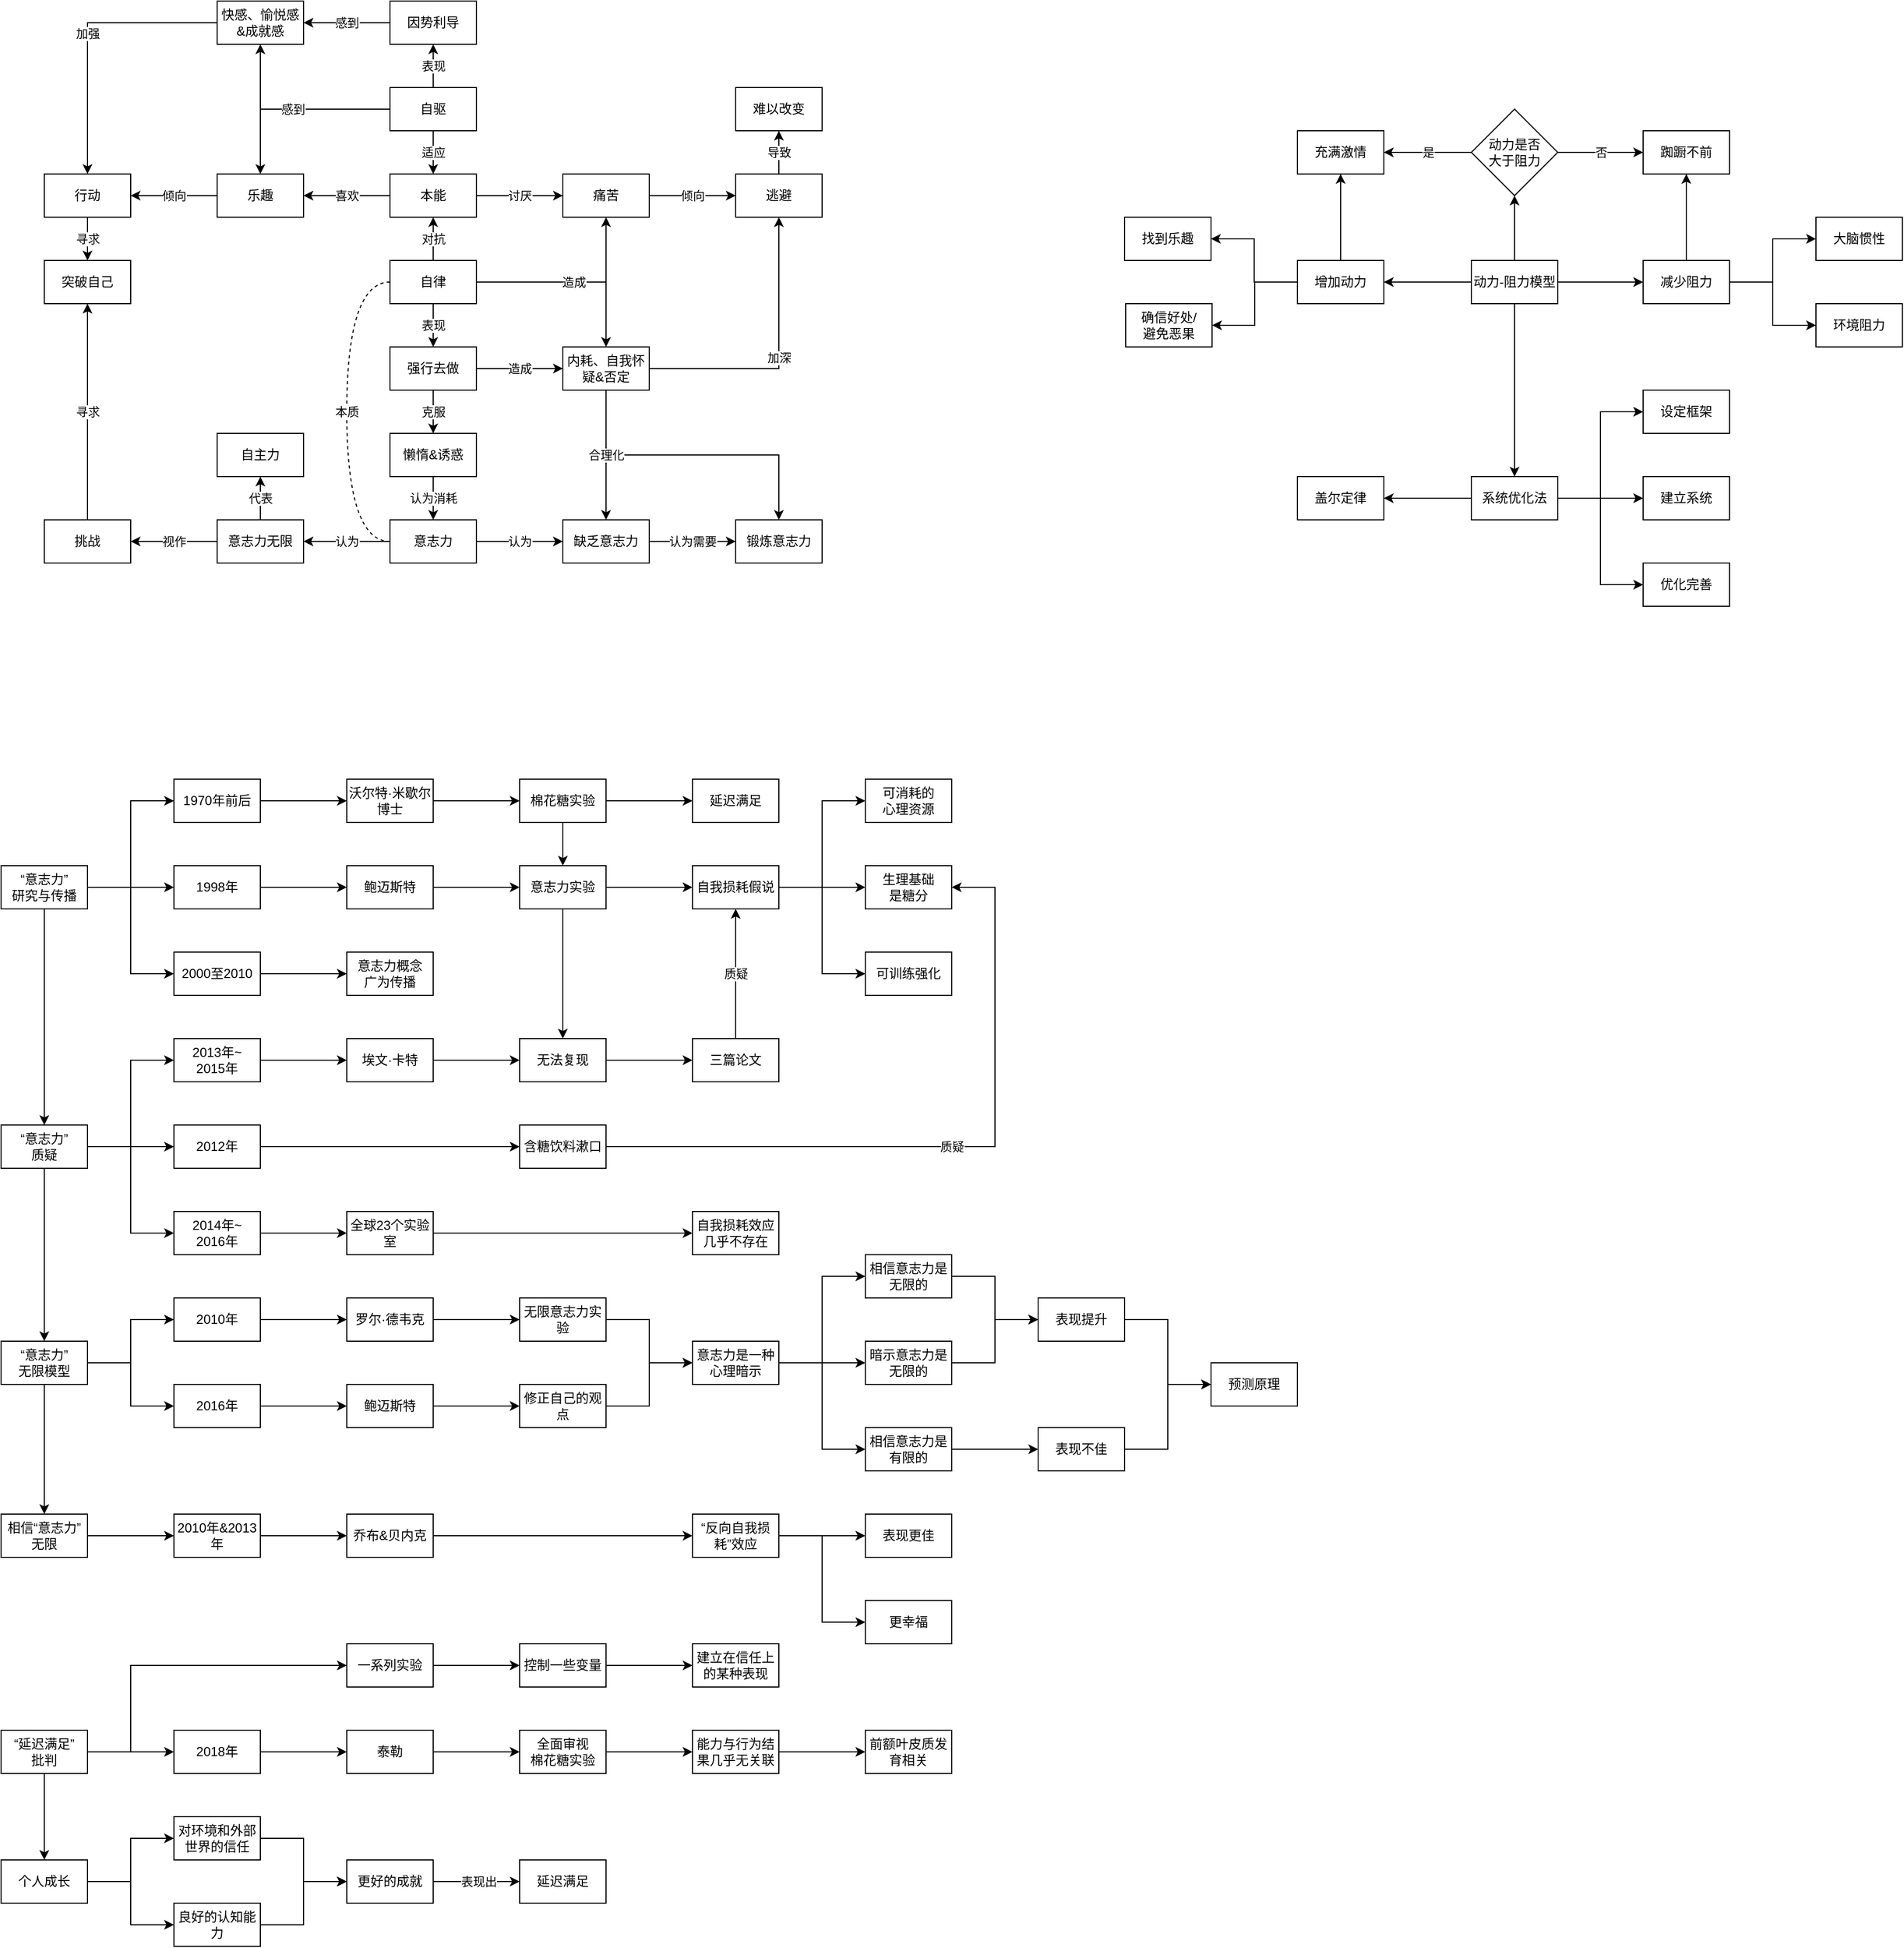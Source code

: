 <mxfile version="24.0.1" type="github">
  <diagram name="第 1 页" id="vI0Hot8flg9EuHW8-VnE">
    <mxGraphModel dx="1366" dy="710" grid="1" gridSize="10" guides="1" tooltips="1" connect="1" arrows="1" fold="1" page="1" pageScale="1" pageWidth="827" pageHeight="1169" math="0" shadow="0">
      <root>
        <mxCell id="0" />
        <mxCell id="1" parent="0" />
        <mxCell id="5wOt3SKDSh1R5U5241EJ-4" value="喜欢" style="edgeStyle=orthogonalEdgeStyle;rounded=0;orthogonalLoop=1;jettySize=auto;html=1;" parent="1" source="5wOt3SKDSh1R5U5241EJ-1" target="5wOt3SKDSh1R5U5241EJ-2" edge="1">
          <mxGeometry relative="1" as="geometry" />
        </mxCell>
        <mxCell id="5wOt3SKDSh1R5U5241EJ-7" value="讨厌" style="edgeStyle=orthogonalEdgeStyle;rounded=0;orthogonalLoop=1;jettySize=auto;html=1;" parent="1" source="5wOt3SKDSh1R5U5241EJ-1" target="5wOt3SKDSh1R5U5241EJ-3" edge="1">
          <mxGeometry relative="1" as="geometry" />
        </mxCell>
        <mxCell id="5wOt3SKDSh1R5U5241EJ-1" value="本能" style="rounded=0;whiteSpace=wrap;html=1;" parent="1" vertex="1">
          <mxGeometry x="520" y="240" width="80" height="40" as="geometry" />
        </mxCell>
        <mxCell id="5wOt3SKDSh1R5U5241EJ-31" value="倾向" style="edgeStyle=orthogonalEdgeStyle;rounded=0;orthogonalLoop=1;jettySize=auto;html=1;" parent="1" source="5wOt3SKDSh1R5U5241EJ-2" target="5wOt3SKDSh1R5U5241EJ-5" edge="1">
          <mxGeometry relative="1" as="geometry" />
        </mxCell>
        <mxCell id="5wOt3SKDSh1R5U5241EJ-2" value="乐趣" style="rounded=0;whiteSpace=wrap;html=1;" parent="1" vertex="1">
          <mxGeometry x="360" y="240" width="80" height="40" as="geometry" />
        </mxCell>
        <mxCell id="5wOt3SKDSh1R5U5241EJ-9" value="倾向" style="edgeStyle=orthogonalEdgeStyle;rounded=0;orthogonalLoop=1;jettySize=auto;html=1;" parent="1" source="5wOt3SKDSh1R5U5241EJ-3" target="5wOt3SKDSh1R5U5241EJ-8" edge="1">
          <mxGeometry relative="1" as="geometry" />
        </mxCell>
        <mxCell id="5wOt3SKDSh1R5U5241EJ-3" value="痛苦" style="rounded=0;whiteSpace=wrap;html=1;" parent="1" vertex="1">
          <mxGeometry x="680" y="240" width="80" height="40" as="geometry" />
        </mxCell>
        <mxCell id="5wOt3SKDSh1R5U5241EJ-41" value="寻求" style="edgeStyle=orthogonalEdgeStyle;rounded=0;orthogonalLoop=1;jettySize=auto;html=1;" parent="1" source="5wOt3SKDSh1R5U5241EJ-5" target="5wOt3SKDSh1R5U5241EJ-26" edge="1">
          <mxGeometry relative="1" as="geometry" />
        </mxCell>
        <mxCell id="5wOt3SKDSh1R5U5241EJ-5" value="行动" style="rounded=0;whiteSpace=wrap;html=1;" parent="1" vertex="1">
          <mxGeometry x="200" y="240" width="80" height="40" as="geometry" />
        </mxCell>
        <mxCell id="5wOt3SKDSh1R5U5241EJ-23" value="导致" style="edgeStyle=orthogonalEdgeStyle;rounded=0;orthogonalLoop=1;jettySize=auto;html=1;" parent="1" source="5wOt3SKDSh1R5U5241EJ-8" target="5wOt3SKDSh1R5U5241EJ-22" edge="1">
          <mxGeometry relative="1" as="geometry" />
        </mxCell>
        <mxCell id="5wOt3SKDSh1R5U5241EJ-8" value="逃避" style="rounded=0;whiteSpace=wrap;html=1;" parent="1" vertex="1">
          <mxGeometry x="840" y="240" width="80" height="40" as="geometry" />
        </mxCell>
        <mxCell id="5wOt3SKDSh1R5U5241EJ-11" value="对抗" style="edgeStyle=orthogonalEdgeStyle;rounded=0;orthogonalLoop=1;jettySize=auto;html=1;entryX=0.5;entryY=1;entryDx=0;entryDy=0;" parent="1" source="5wOt3SKDSh1R5U5241EJ-10" target="5wOt3SKDSh1R5U5241EJ-1" edge="1">
          <mxGeometry relative="1" as="geometry" />
        </mxCell>
        <mxCell id="5wOt3SKDSh1R5U5241EJ-16" value="表现" style="edgeStyle=orthogonalEdgeStyle;rounded=0;orthogonalLoop=1;jettySize=auto;html=1;" parent="1" source="5wOt3SKDSh1R5U5241EJ-10" target="5wOt3SKDSh1R5U5241EJ-15" edge="1">
          <mxGeometry relative="1" as="geometry" />
        </mxCell>
        <mxCell id="5wOt3SKDSh1R5U5241EJ-19" style="edgeStyle=orthogonalEdgeStyle;rounded=0;orthogonalLoop=1;jettySize=auto;html=1;" parent="1" source="5wOt3SKDSh1R5U5241EJ-10" target="5wOt3SKDSh1R5U5241EJ-3" edge="1">
          <mxGeometry relative="1" as="geometry" />
        </mxCell>
        <mxCell id="5wOt3SKDSh1R5U5241EJ-20" value="造成" style="edgeStyle=orthogonalEdgeStyle;rounded=0;orthogonalLoop=1;jettySize=auto;html=1;" parent="1" source="5wOt3SKDSh1R5U5241EJ-10" target="5wOt3SKDSh1R5U5241EJ-17" edge="1">
          <mxGeometry relative="1" as="geometry" />
        </mxCell>
        <mxCell id="5wOt3SKDSh1R5U5241EJ-56" value="本质" style="edgeStyle=orthogonalEdgeStyle;rounded=0;orthogonalLoop=1;jettySize=auto;html=1;entryX=0;entryY=0.5;entryDx=0;entryDy=0;curved=1;dashed=1;exitX=0;exitY=0.5;exitDx=0;exitDy=0;endArrow=none;endFill=0;" parent="1" source="5wOt3SKDSh1R5U5241EJ-10" target="5wOt3SKDSh1R5U5241EJ-42" edge="1">
          <mxGeometry relative="1" as="geometry">
            <Array as="points">
              <mxPoint x="480" y="340" />
              <mxPoint x="480" y="580" />
            </Array>
          </mxGeometry>
        </mxCell>
        <mxCell id="5wOt3SKDSh1R5U5241EJ-10" value="自律" style="rounded=0;whiteSpace=wrap;html=1;" parent="1" vertex="1">
          <mxGeometry x="520" y="320" width="80" height="40" as="geometry" />
        </mxCell>
        <mxCell id="5wOt3SKDSh1R5U5241EJ-40" value="造成" style="edgeStyle=orthogonalEdgeStyle;rounded=0;orthogonalLoop=1;jettySize=auto;html=1;" parent="1" source="5wOt3SKDSh1R5U5241EJ-15" target="5wOt3SKDSh1R5U5241EJ-17" edge="1">
          <mxGeometry relative="1" as="geometry" />
        </mxCell>
        <mxCell id="5wOt3SKDSh1R5U5241EJ-50" value="克服" style="edgeStyle=orthogonalEdgeStyle;rounded=0;orthogonalLoop=1;jettySize=auto;html=1;" parent="1" source="5wOt3SKDSh1R5U5241EJ-15" target="5wOt3SKDSh1R5U5241EJ-45" edge="1">
          <mxGeometry relative="1" as="geometry" />
        </mxCell>
        <mxCell id="5wOt3SKDSh1R5U5241EJ-15" value="强行去做" style="rounded=0;whiteSpace=wrap;html=1;" parent="1" vertex="1">
          <mxGeometry x="520" y="400" width="80" height="40" as="geometry" />
        </mxCell>
        <mxCell id="5wOt3SKDSh1R5U5241EJ-30" value="加深" style="edgeStyle=orthogonalEdgeStyle;rounded=0;orthogonalLoop=1;jettySize=auto;html=1;entryX=0.5;entryY=1;entryDx=0;entryDy=0;" parent="1" source="5wOt3SKDSh1R5U5241EJ-17" target="5wOt3SKDSh1R5U5241EJ-8" edge="1">
          <mxGeometry relative="1" as="geometry" />
        </mxCell>
        <mxCell id="CYXBkTmdqxuOigH0eTCY-18" style="edgeStyle=orthogonalEdgeStyle;rounded=0;orthogonalLoop=1;jettySize=auto;html=1;" parent="1" source="5wOt3SKDSh1R5U5241EJ-17" target="CYXBkTmdqxuOigH0eTCY-16" edge="1">
          <mxGeometry relative="1" as="geometry">
            <Array as="points">
              <mxPoint x="720" y="500" />
              <mxPoint x="880" y="500" />
            </Array>
          </mxGeometry>
        </mxCell>
        <mxCell id="5wOt3SKDSh1R5U5241EJ-17" value="内耗、自我怀疑&amp;amp;否定" style="rounded=0;whiteSpace=wrap;html=1;" parent="1" vertex="1">
          <mxGeometry x="680" y="400" width="80" height="40" as="geometry" />
        </mxCell>
        <mxCell id="5wOt3SKDSh1R5U5241EJ-22" value="难以改变" style="rounded=0;whiteSpace=wrap;html=1;" parent="1" vertex="1">
          <mxGeometry x="840" y="160" width="80" height="40" as="geometry" />
        </mxCell>
        <mxCell id="5wOt3SKDSh1R5U5241EJ-25" value="适应" style="edgeStyle=orthogonalEdgeStyle;rounded=0;orthogonalLoop=1;jettySize=auto;html=1;" parent="1" source="5wOt3SKDSh1R5U5241EJ-24" target="5wOt3SKDSh1R5U5241EJ-1" edge="1">
          <mxGeometry relative="1" as="geometry" />
        </mxCell>
        <mxCell id="5wOt3SKDSh1R5U5241EJ-29" value="表现" style="edgeStyle=orthogonalEdgeStyle;rounded=0;orthogonalLoop=1;jettySize=auto;html=1;" parent="1" source="5wOt3SKDSh1R5U5241EJ-24" target="5wOt3SKDSh1R5U5241EJ-28" edge="1">
          <mxGeometry relative="1" as="geometry" />
        </mxCell>
        <mxCell id="5wOt3SKDSh1R5U5241EJ-34" style="edgeStyle=orthogonalEdgeStyle;rounded=0;orthogonalLoop=1;jettySize=auto;html=1;" parent="1" source="5wOt3SKDSh1R5U5241EJ-24" target="5wOt3SKDSh1R5U5241EJ-33" edge="1">
          <mxGeometry relative="1" as="geometry" />
        </mxCell>
        <mxCell id="5wOt3SKDSh1R5U5241EJ-35" value="感到" style="edgeStyle=orthogonalEdgeStyle;rounded=0;orthogonalLoop=1;jettySize=auto;html=1;" parent="1" source="5wOt3SKDSh1R5U5241EJ-24" target="5wOt3SKDSh1R5U5241EJ-2" edge="1">
          <mxGeometry relative="1" as="geometry" />
        </mxCell>
        <mxCell id="5wOt3SKDSh1R5U5241EJ-24" value="自驱" style="rounded=0;whiteSpace=wrap;html=1;" parent="1" vertex="1">
          <mxGeometry x="520" y="160" width="80" height="40" as="geometry" />
        </mxCell>
        <mxCell id="5wOt3SKDSh1R5U5241EJ-26" value="突破自己" style="rounded=0;whiteSpace=wrap;html=1;" parent="1" vertex="1">
          <mxGeometry x="200" y="320" width="80" height="40" as="geometry" />
        </mxCell>
        <mxCell id="5wOt3SKDSh1R5U5241EJ-39" value="感到" style="edgeStyle=orthogonalEdgeStyle;rounded=0;orthogonalLoop=1;jettySize=auto;html=1;" parent="1" source="5wOt3SKDSh1R5U5241EJ-28" target="5wOt3SKDSh1R5U5241EJ-33" edge="1">
          <mxGeometry relative="1" as="geometry">
            <mxPoint as="offset" />
          </mxGeometry>
        </mxCell>
        <mxCell id="5wOt3SKDSh1R5U5241EJ-28" value="因势利导" style="rounded=0;whiteSpace=wrap;html=1;" parent="1" vertex="1">
          <mxGeometry x="520" y="80" width="80" height="40" as="geometry" />
        </mxCell>
        <mxCell id="5wOt3SKDSh1R5U5241EJ-37" value="加强" style="edgeStyle=orthogonalEdgeStyle;rounded=0;orthogonalLoop=1;jettySize=auto;html=1;entryX=0.5;entryY=0;entryDx=0;entryDy=0;" parent="1" source="5wOt3SKDSh1R5U5241EJ-33" target="5wOt3SKDSh1R5U5241EJ-5" edge="1">
          <mxGeometry relative="1" as="geometry" />
        </mxCell>
        <mxCell id="5wOt3SKDSh1R5U5241EJ-33" value="快感、愉悦感&amp;amp;成就感" style="rounded=0;whiteSpace=wrap;html=1;" parent="1" vertex="1">
          <mxGeometry x="360" y="80" width="80" height="40" as="geometry" />
        </mxCell>
        <mxCell id="5wOt3SKDSh1R5U5241EJ-54" value="认为" style="edgeStyle=orthogonalEdgeStyle;rounded=0;orthogonalLoop=1;jettySize=auto;html=1;" parent="1" source="5wOt3SKDSh1R5U5241EJ-42" target="5wOt3SKDSh1R5U5241EJ-52" edge="1">
          <mxGeometry relative="1" as="geometry" />
        </mxCell>
        <mxCell id="CYXBkTmdqxuOigH0eTCY-25" value="认为" style="edgeStyle=orthogonalEdgeStyle;rounded=0;orthogonalLoop=1;jettySize=auto;html=1;" parent="1" source="5wOt3SKDSh1R5U5241EJ-42" target="CYXBkTmdqxuOigH0eTCY-19" edge="1">
          <mxGeometry relative="1" as="geometry" />
        </mxCell>
        <mxCell id="5wOt3SKDSh1R5U5241EJ-42" value="意志力" style="rounded=0;whiteSpace=wrap;html=1;" parent="1" vertex="1">
          <mxGeometry x="520" y="560" width="80" height="40" as="geometry" />
        </mxCell>
        <mxCell id="5wOt3SKDSh1R5U5241EJ-51" value="认为消耗" style="edgeStyle=orthogonalEdgeStyle;rounded=0;orthogonalLoop=1;jettySize=auto;html=1;entryX=0.5;entryY=0;entryDx=0;entryDy=0;" parent="1" source="5wOt3SKDSh1R5U5241EJ-45" target="5wOt3SKDSh1R5U5241EJ-42" edge="1">
          <mxGeometry relative="1" as="geometry" />
        </mxCell>
        <mxCell id="5wOt3SKDSh1R5U5241EJ-45" value="懒惰&amp;amp;诱惑" style="rounded=0;whiteSpace=wrap;html=1;" parent="1" vertex="1">
          <mxGeometry x="520" y="480" width="80" height="40" as="geometry" />
        </mxCell>
        <mxCell id="iqPyQYdThvnjUmFii1H7-35" value="认为需要" style="edgeStyle=orthogonalEdgeStyle;rounded=0;orthogonalLoop=1;jettySize=auto;html=1;" edge="1" parent="1" source="5wOt3SKDSh1R5U5241EJ-52" target="CYXBkTmdqxuOigH0eTCY-16">
          <mxGeometry relative="1" as="geometry" />
        </mxCell>
        <mxCell id="5wOt3SKDSh1R5U5241EJ-52" value="缺乏意志力" style="rounded=0;whiteSpace=wrap;html=1;" parent="1" vertex="1">
          <mxGeometry x="680" y="560" width="80" height="40" as="geometry" />
        </mxCell>
        <mxCell id="r_JY-nAluyDko84ScY_F-2" style="edgeStyle=orthogonalEdgeStyle;rounded=0;orthogonalLoop=1;jettySize=auto;html=1;entryX=0;entryY=0.5;entryDx=0;entryDy=0;" parent="1" source="5wOt3SKDSh1R5U5241EJ-58" target="5wOt3SKDSh1R5U5241EJ-59" edge="1">
          <mxGeometry relative="1" as="geometry" />
        </mxCell>
        <mxCell id="r_JY-nAluyDko84ScY_F-3" style="edgeStyle=orthogonalEdgeStyle;rounded=0;orthogonalLoop=1;jettySize=auto;html=1;" parent="1" source="5wOt3SKDSh1R5U5241EJ-58" target="5wOt3SKDSh1R5U5241EJ-60" edge="1">
          <mxGeometry relative="1" as="geometry" />
        </mxCell>
        <mxCell id="r_JY-nAluyDko84ScY_F-4" style="edgeStyle=orthogonalEdgeStyle;rounded=0;orthogonalLoop=1;jettySize=auto;html=1;entryX=0;entryY=0.5;entryDx=0;entryDy=0;" parent="1" source="5wOt3SKDSh1R5U5241EJ-58" target="5wOt3SKDSh1R5U5241EJ-61" edge="1">
          <mxGeometry relative="1" as="geometry" />
        </mxCell>
        <mxCell id="CYXBkTmdqxuOigH0eTCY-27" style="edgeStyle=orthogonalEdgeStyle;rounded=0;orthogonalLoop=1;jettySize=auto;html=1;" parent="1" source="5wOt3SKDSh1R5U5241EJ-58" target="r_JY-nAluyDko84ScY_F-55" edge="1">
          <mxGeometry relative="1" as="geometry" />
        </mxCell>
        <mxCell id="5wOt3SKDSh1R5U5241EJ-58" value="“意志力”&lt;br&gt;研究与传播" style="rounded=0;whiteSpace=wrap;html=1;" parent="1" vertex="1">
          <mxGeometry x="160" y="880" width="80" height="40" as="geometry" />
        </mxCell>
        <mxCell id="5wOt3SKDSh1R5U5241EJ-73" style="edgeStyle=orthogonalEdgeStyle;rounded=0;orthogonalLoop=1;jettySize=auto;html=1;" parent="1" source="5wOt3SKDSh1R5U5241EJ-59" target="5wOt3SKDSh1R5U5241EJ-62" edge="1">
          <mxGeometry relative="1" as="geometry" />
        </mxCell>
        <mxCell id="5wOt3SKDSh1R5U5241EJ-59" value="1970年前后" style="rounded=0;whiteSpace=wrap;html=1;" parent="1" vertex="1">
          <mxGeometry x="320" y="800" width="80" height="40" as="geometry" />
        </mxCell>
        <mxCell id="5wOt3SKDSh1R5U5241EJ-70" style="edgeStyle=orthogonalEdgeStyle;rounded=0;orthogonalLoop=1;jettySize=auto;html=1;" parent="1" source="5wOt3SKDSh1R5U5241EJ-60" target="5wOt3SKDSh1R5U5241EJ-65" edge="1">
          <mxGeometry relative="1" as="geometry" />
        </mxCell>
        <mxCell id="5wOt3SKDSh1R5U5241EJ-60" value="1998年" style="rounded=0;whiteSpace=wrap;html=1;" parent="1" vertex="1">
          <mxGeometry x="320" y="880" width="80" height="40" as="geometry" />
        </mxCell>
        <mxCell id="5wOt3SKDSh1R5U5241EJ-69" style="edgeStyle=orthogonalEdgeStyle;rounded=0;orthogonalLoop=1;jettySize=auto;html=1;entryX=0;entryY=0.5;entryDx=0;entryDy=0;" parent="1" source="5wOt3SKDSh1R5U5241EJ-61" target="5wOt3SKDSh1R5U5241EJ-68" edge="1">
          <mxGeometry relative="1" as="geometry" />
        </mxCell>
        <mxCell id="5wOt3SKDSh1R5U5241EJ-61" value="2000至2010" style="rounded=0;whiteSpace=wrap;html=1;" parent="1" vertex="1">
          <mxGeometry x="320" y="960" width="80" height="40" as="geometry" />
        </mxCell>
        <mxCell id="5wOt3SKDSh1R5U5241EJ-74" style="edgeStyle=orthogonalEdgeStyle;rounded=0;orthogonalLoop=1;jettySize=auto;html=1;" parent="1" source="5wOt3SKDSh1R5U5241EJ-62" target="5wOt3SKDSh1R5U5241EJ-63" edge="1">
          <mxGeometry relative="1" as="geometry" />
        </mxCell>
        <mxCell id="5wOt3SKDSh1R5U5241EJ-62" value="沃尔特·米歇尔博士" style="rounded=0;whiteSpace=wrap;html=1;" parent="1" vertex="1">
          <mxGeometry x="480" y="800" width="80" height="40" as="geometry" />
        </mxCell>
        <mxCell id="5wOt3SKDSh1R5U5241EJ-75" style="edgeStyle=orthogonalEdgeStyle;rounded=0;orthogonalLoop=1;jettySize=auto;html=1;" parent="1" source="5wOt3SKDSh1R5U5241EJ-63" target="5wOt3SKDSh1R5U5241EJ-64" edge="1">
          <mxGeometry relative="1" as="geometry" />
        </mxCell>
        <mxCell id="5wOt3SKDSh1R5U5241EJ-76" style="edgeStyle=orthogonalEdgeStyle;rounded=0;orthogonalLoop=1;jettySize=auto;html=1;" parent="1" source="5wOt3SKDSh1R5U5241EJ-63" target="5wOt3SKDSh1R5U5241EJ-67" edge="1">
          <mxGeometry relative="1" as="geometry" />
        </mxCell>
        <mxCell id="5wOt3SKDSh1R5U5241EJ-63" value="棉花糖实验" style="rounded=0;whiteSpace=wrap;html=1;" parent="1" vertex="1">
          <mxGeometry x="640" y="800" width="80" height="40" as="geometry" />
        </mxCell>
        <mxCell id="5wOt3SKDSh1R5U5241EJ-64" value="延迟满足" style="rounded=0;whiteSpace=wrap;html=1;" parent="1" vertex="1">
          <mxGeometry x="800" y="800" width="80" height="40" as="geometry" />
        </mxCell>
        <mxCell id="5wOt3SKDSh1R5U5241EJ-71" style="edgeStyle=orthogonalEdgeStyle;rounded=0;orthogonalLoop=1;jettySize=auto;html=1;entryX=0;entryY=0.5;entryDx=0;entryDy=0;" parent="1" source="5wOt3SKDSh1R5U5241EJ-65" target="5wOt3SKDSh1R5U5241EJ-67" edge="1">
          <mxGeometry relative="1" as="geometry" />
        </mxCell>
        <mxCell id="5wOt3SKDSh1R5U5241EJ-65" value="鲍迈斯特" style="rounded=0;whiteSpace=wrap;html=1;" parent="1" vertex="1">
          <mxGeometry x="480" y="880" width="80" height="40" as="geometry" />
        </mxCell>
        <mxCell id="5wOt3SKDSh1R5U5241EJ-81" style="edgeStyle=orthogonalEdgeStyle;rounded=0;orthogonalLoop=1;jettySize=auto;html=1;entryX=0;entryY=0.5;entryDx=0;entryDy=0;" parent="1" source="5wOt3SKDSh1R5U5241EJ-66" target="5wOt3SKDSh1R5U5241EJ-78" edge="1">
          <mxGeometry relative="1" as="geometry" />
        </mxCell>
        <mxCell id="5wOt3SKDSh1R5U5241EJ-82" style="edgeStyle=orthogonalEdgeStyle;rounded=0;orthogonalLoop=1;jettySize=auto;html=1;" parent="1" source="5wOt3SKDSh1R5U5241EJ-66" target="5wOt3SKDSh1R5U5241EJ-79" edge="1">
          <mxGeometry relative="1" as="geometry" />
        </mxCell>
        <mxCell id="5wOt3SKDSh1R5U5241EJ-83" style="edgeStyle=orthogonalEdgeStyle;rounded=0;orthogonalLoop=1;jettySize=auto;html=1;entryX=0;entryY=0.5;entryDx=0;entryDy=0;" parent="1" source="5wOt3SKDSh1R5U5241EJ-66" target="5wOt3SKDSh1R5U5241EJ-80" edge="1">
          <mxGeometry relative="1" as="geometry" />
        </mxCell>
        <mxCell id="5wOt3SKDSh1R5U5241EJ-66" value="自我损耗假说" style="rounded=0;whiteSpace=wrap;html=1;" parent="1" vertex="1">
          <mxGeometry x="800" y="880" width="80" height="40" as="geometry" />
        </mxCell>
        <mxCell id="5wOt3SKDSh1R5U5241EJ-72" style="edgeStyle=orthogonalEdgeStyle;rounded=0;orthogonalLoop=1;jettySize=auto;html=1;entryX=0;entryY=0.5;entryDx=0;entryDy=0;" parent="1" source="5wOt3SKDSh1R5U5241EJ-67" target="5wOt3SKDSh1R5U5241EJ-66" edge="1">
          <mxGeometry relative="1" as="geometry" />
        </mxCell>
        <mxCell id="r_JY-nAluyDko84ScY_F-9" style="edgeStyle=orthogonalEdgeStyle;rounded=0;orthogonalLoop=1;jettySize=auto;html=1;" parent="1" source="5wOt3SKDSh1R5U5241EJ-67" target="r_JY-nAluyDko84ScY_F-7" edge="1">
          <mxGeometry relative="1" as="geometry" />
        </mxCell>
        <mxCell id="5wOt3SKDSh1R5U5241EJ-67" value="意志力实验" style="rounded=0;whiteSpace=wrap;html=1;" parent="1" vertex="1">
          <mxGeometry x="640" y="880" width="80" height="40" as="geometry" />
        </mxCell>
        <mxCell id="5wOt3SKDSh1R5U5241EJ-68" value="意志力概念&lt;br&gt;广为传播" style="rounded=0;whiteSpace=wrap;html=1;" parent="1" vertex="1">
          <mxGeometry x="480" y="960" width="80" height="40" as="geometry" />
        </mxCell>
        <mxCell id="5wOt3SKDSh1R5U5241EJ-78" value="可消耗的&lt;br&gt;心理资源" style="rounded=0;whiteSpace=wrap;html=1;" parent="1" vertex="1">
          <mxGeometry x="960" y="800" width="80" height="40" as="geometry" />
        </mxCell>
        <mxCell id="5wOt3SKDSh1R5U5241EJ-79" value="生理基础&lt;br&gt;是糖分" style="rounded=0;whiteSpace=wrap;html=1;" parent="1" vertex="1">
          <mxGeometry x="960" y="880" width="80" height="40" as="geometry" />
        </mxCell>
        <mxCell id="5wOt3SKDSh1R5U5241EJ-80" value="可训练强化" style="rounded=0;whiteSpace=wrap;html=1;" parent="1" vertex="1">
          <mxGeometry x="960" y="960" width="80" height="40" as="geometry" />
        </mxCell>
        <mxCell id="r_JY-nAluyDko84ScY_F-59" style="edgeStyle=orthogonalEdgeStyle;rounded=0;orthogonalLoop=1;jettySize=auto;html=1;entryX=0;entryY=0.5;entryDx=0;entryDy=0;" parent="1" source="r_JY-nAluyDko84ScY_F-1" target="r_JY-nAluyDko84ScY_F-27" edge="1">
          <mxGeometry relative="1" as="geometry" />
        </mxCell>
        <mxCell id="r_JY-nAluyDko84ScY_F-60" style="edgeStyle=orthogonalEdgeStyle;rounded=0;orthogonalLoop=1;jettySize=auto;html=1;" parent="1" source="r_JY-nAluyDko84ScY_F-1" target="r_JY-nAluyDko84ScY_F-48" edge="1">
          <mxGeometry relative="1" as="geometry" />
        </mxCell>
        <mxCell id="CYXBkTmdqxuOigH0eTCY-29" style="edgeStyle=orthogonalEdgeStyle;rounded=0;orthogonalLoop=1;jettySize=auto;html=1;" parent="1" source="r_JY-nAluyDko84ScY_F-1" target="CYXBkTmdqxuOigH0eTCY-1" edge="1">
          <mxGeometry relative="1" as="geometry" />
        </mxCell>
        <mxCell id="r_JY-nAluyDko84ScY_F-1" value="“意志力”&lt;br&gt;无限模型" style="rounded=0;whiteSpace=wrap;html=1;" parent="1" vertex="1">
          <mxGeometry x="160" y="1320" width="80" height="40" as="geometry" />
        </mxCell>
        <mxCell id="r_JY-nAluyDko84ScY_F-11" style="edgeStyle=orthogonalEdgeStyle;rounded=0;orthogonalLoop=1;jettySize=auto;html=1;entryX=0;entryY=0.5;entryDx=0;entryDy=0;" parent="1" source="r_JY-nAluyDko84ScY_F-5" target="r_JY-nAluyDko84ScY_F-6" edge="1">
          <mxGeometry relative="1" as="geometry" />
        </mxCell>
        <mxCell id="r_JY-nAluyDko84ScY_F-5" value="2013年~&lt;br&gt;2015年" style="rounded=0;whiteSpace=wrap;html=1;" parent="1" vertex="1">
          <mxGeometry x="320" y="1040" width="80" height="40" as="geometry" />
        </mxCell>
        <mxCell id="r_JY-nAluyDko84ScY_F-10" style="edgeStyle=orthogonalEdgeStyle;rounded=0;orthogonalLoop=1;jettySize=auto;html=1;entryX=0;entryY=0.5;entryDx=0;entryDy=0;" parent="1" source="r_JY-nAluyDko84ScY_F-6" target="r_JY-nAluyDko84ScY_F-7" edge="1">
          <mxGeometry relative="1" as="geometry" />
        </mxCell>
        <mxCell id="r_JY-nAluyDko84ScY_F-6" value="埃文·卡特" style="rounded=0;whiteSpace=wrap;html=1;" parent="1" vertex="1">
          <mxGeometry x="480" y="1040" width="80" height="40" as="geometry" />
        </mxCell>
        <mxCell id="r_JY-nAluyDko84ScY_F-12" style="edgeStyle=orthogonalEdgeStyle;rounded=0;orthogonalLoop=1;jettySize=auto;html=1;" parent="1" source="r_JY-nAluyDko84ScY_F-7" target="r_JY-nAluyDko84ScY_F-8" edge="1">
          <mxGeometry relative="1" as="geometry" />
        </mxCell>
        <mxCell id="r_JY-nAluyDko84ScY_F-7" value="无法复现" style="rounded=0;whiteSpace=wrap;html=1;" parent="1" vertex="1">
          <mxGeometry x="640" y="1040" width="80" height="40" as="geometry" />
        </mxCell>
        <mxCell id="r_JY-nAluyDko84ScY_F-13" value="质疑" style="edgeStyle=orthogonalEdgeStyle;rounded=0;orthogonalLoop=1;jettySize=auto;html=1;entryX=0.5;entryY=1;entryDx=0;entryDy=0;" parent="1" source="r_JY-nAluyDko84ScY_F-8" target="5wOt3SKDSh1R5U5241EJ-66" edge="1">
          <mxGeometry relative="1" as="geometry" />
        </mxCell>
        <mxCell id="r_JY-nAluyDko84ScY_F-8" value="三篇论文" style="rounded=0;whiteSpace=wrap;html=1;" parent="1" vertex="1">
          <mxGeometry x="800" y="1040" width="80" height="40" as="geometry" />
        </mxCell>
        <mxCell id="r_JY-nAluyDko84ScY_F-20" style="edgeStyle=orthogonalEdgeStyle;rounded=0;orthogonalLoop=1;jettySize=auto;html=1;entryX=0;entryY=0.5;entryDx=0;entryDy=0;" parent="1" source="r_JY-nAluyDko84ScY_F-15" target="r_JY-nAluyDko84ScY_F-16" edge="1">
          <mxGeometry relative="1" as="geometry" />
        </mxCell>
        <mxCell id="r_JY-nAluyDko84ScY_F-15" value="2012年" style="rounded=0;whiteSpace=wrap;html=1;" parent="1" vertex="1">
          <mxGeometry x="320" y="1120" width="80" height="40" as="geometry" />
        </mxCell>
        <mxCell id="r_JY-nAluyDko84ScY_F-21" value="质疑" style="edgeStyle=orthogonalEdgeStyle;rounded=0;orthogonalLoop=1;jettySize=auto;html=1;entryX=1;entryY=0.5;entryDx=0;entryDy=0;" parent="1" source="r_JY-nAluyDko84ScY_F-16" target="5wOt3SKDSh1R5U5241EJ-79" edge="1">
          <mxGeometry relative="1" as="geometry">
            <Array as="points">
              <mxPoint x="1080" y="1140" />
              <mxPoint x="1080" y="900" />
            </Array>
          </mxGeometry>
        </mxCell>
        <mxCell id="r_JY-nAluyDko84ScY_F-16" value="含糖饮料漱口" style="rounded=0;whiteSpace=wrap;html=1;" parent="1" vertex="1">
          <mxGeometry x="640" y="1120" width="80" height="40" as="geometry" />
        </mxCell>
        <mxCell id="r_JY-nAluyDko84ScY_F-25" style="edgeStyle=orthogonalEdgeStyle;rounded=0;orthogonalLoop=1;jettySize=auto;html=1;entryX=0;entryY=0.5;entryDx=0;entryDy=0;" parent="1" source="r_JY-nAluyDko84ScY_F-22" target="r_JY-nAluyDko84ScY_F-23" edge="1">
          <mxGeometry relative="1" as="geometry" />
        </mxCell>
        <mxCell id="r_JY-nAluyDko84ScY_F-22" value="2014年~&lt;br&gt;2016年" style="rounded=0;whiteSpace=wrap;html=1;" parent="1" vertex="1">
          <mxGeometry x="320" y="1200" width="80" height="40" as="geometry" />
        </mxCell>
        <mxCell id="r_JY-nAluyDko84ScY_F-26" style="edgeStyle=orthogonalEdgeStyle;rounded=0;orthogonalLoop=1;jettySize=auto;html=1;" parent="1" source="r_JY-nAluyDko84ScY_F-23" target="r_JY-nAluyDko84ScY_F-24" edge="1">
          <mxGeometry relative="1" as="geometry" />
        </mxCell>
        <mxCell id="r_JY-nAluyDko84ScY_F-23" value="全球23个实验室" style="rounded=0;whiteSpace=wrap;html=1;" parent="1" vertex="1">
          <mxGeometry x="480" y="1200" width="80" height="40" as="geometry" />
        </mxCell>
        <mxCell id="r_JY-nAluyDko84ScY_F-24" value="自我损耗效应几乎不存在" style="rounded=0;whiteSpace=wrap;html=1;" parent="1" vertex="1">
          <mxGeometry x="800" y="1200" width="80" height="40" as="geometry" />
        </mxCell>
        <mxCell id="r_JY-nAluyDko84ScY_F-29" style="edgeStyle=orthogonalEdgeStyle;rounded=0;orthogonalLoop=1;jettySize=auto;html=1;" parent="1" source="r_JY-nAluyDko84ScY_F-27" target="r_JY-nAluyDko84ScY_F-28" edge="1">
          <mxGeometry relative="1" as="geometry" />
        </mxCell>
        <mxCell id="r_JY-nAluyDko84ScY_F-27" value="2010年" style="rounded=0;whiteSpace=wrap;html=1;" parent="1" vertex="1">
          <mxGeometry x="320" y="1280" width="80" height="40" as="geometry" />
        </mxCell>
        <mxCell id="r_JY-nAluyDko84ScY_F-31" style="edgeStyle=orthogonalEdgeStyle;rounded=0;orthogonalLoop=1;jettySize=auto;html=1;entryX=0;entryY=0.5;entryDx=0;entryDy=0;" parent="1" source="r_JY-nAluyDko84ScY_F-28" target="r_JY-nAluyDko84ScY_F-30" edge="1">
          <mxGeometry relative="1" as="geometry" />
        </mxCell>
        <mxCell id="r_JY-nAluyDko84ScY_F-28" value="罗尔·德韦克" style="rounded=0;whiteSpace=wrap;html=1;" parent="1" vertex="1">
          <mxGeometry x="480" y="1280" width="80" height="40" as="geometry" />
        </mxCell>
        <mxCell id="r_JY-nAluyDko84ScY_F-33" style="edgeStyle=orthogonalEdgeStyle;rounded=0;orthogonalLoop=1;jettySize=auto;html=1;" parent="1" source="r_JY-nAluyDko84ScY_F-30" target="r_JY-nAluyDko84ScY_F-32" edge="1">
          <mxGeometry relative="1" as="geometry" />
        </mxCell>
        <mxCell id="r_JY-nAluyDko84ScY_F-30" value="无限意志力实验" style="rounded=0;whiteSpace=wrap;html=1;" parent="1" vertex="1">
          <mxGeometry x="640" y="1280" width="80" height="40" as="geometry" />
        </mxCell>
        <mxCell id="r_JY-nAluyDko84ScY_F-37" style="edgeStyle=orthogonalEdgeStyle;rounded=0;orthogonalLoop=1;jettySize=auto;html=1;entryX=0;entryY=0.5;entryDx=0;entryDy=0;" parent="1" source="r_JY-nAluyDko84ScY_F-32" target="r_JY-nAluyDko84ScY_F-34" edge="1">
          <mxGeometry relative="1" as="geometry" />
        </mxCell>
        <mxCell id="r_JY-nAluyDko84ScY_F-38" style="edgeStyle=orthogonalEdgeStyle;rounded=0;orthogonalLoop=1;jettySize=auto;html=1;" parent="1" source="r_JY-nAluyDko84ScY_F-32" target="r_JY-nAluyDko84ScY_F-35" edge="1">
          <mxGeometry relative="1" as="geometry" />
        </mxCell>
        <mxCell id="r_JY-nAluyDko84ScY_F-39" style="edgeStyle=orthogonalEdgeStyle;rounded=0;orthogonalLoop=1;jettySize=auto;html=1;entryX=0;entryY=0.5;entryDx=0;entryDy=0;" parent="1" source="r_JY-nAluyDko84ScY_F-32" target="r_JY-nAluyDko84ScY_F-36" edge="1">
          <mxGeometry relative="1" as="geometry" />
        </mxCell>
        <mxCell id="r_JY-nAluyDko84ScY_F-32" value="意志力是一种心理暗示" style="rounded=0;whiteSpace=wrap;html=1;" parent="1" vertex="1">
          <mxGeometry x="800" y="1320" width="80" height="40" as="geometry" />
        </mxCell>
        <mxCell id="r_JY-nAluyDko84ScY_F-42" style="edgeStyle=orthogonalEdgeStyle;rounded=0;orthogonalLoop=1;jettySize=auto;html=1;entryX=0;entryY=0.5;entryDx=0;entryDy=0;" parent="1" source="r_JY-nAluyDko84ScY_F-34" target="r_JY-nAluyDko84ScY_F-40" edge="1">
          <mxGeometry relative="1" as="geometry" />
        </mxCell>
        <mxCell id="r_JY-nAluyDko84ScY_F-34" value="相信意志力是无限的" style="rounded=0;whiteSpace=wrap;html=1;" parent="1" vertex="1">
          <mxGeometry x="960" y="1240" width="80" height="40" as="geometry" />
        </mxCell>
        <mxCell id="r_JY-nAluyDko84ScY_F-41" style="edgeStyle=orthogonalEdgeStyle;rounded=0;orthogonalLoop=1;jettySize=auto;html=1;" parent="1" source="r_JY-nAluyDko84ScY_F-35" target="r_JY-nAluyDko84ScY_F-40" edge="1">
          <mxGeometry relative="1" as="geometry" />
        </mxCell>
        <mxCell id="r_JY-nAluyDko84ScY_F-35" value="暗示意志力是无限的" style="rounded=0;whiteSpace=wrap;html=1;" parent="1" vertex="1">
          <mxGeometry x="960" y="1320" width="80" height="40" as="geometry" />
        </mxCell>
        <mxCell id="r_JY-nAluyDko84ScY_F-44" style="edgeStyle=orthogonalEdgeStyle;rounded=0;orthogonalLoop=1;jettySize=auto;html=1;" parent="1" source="r_JY-nAluyDko84ScY_F-36" target="r_JY-nAluyDko84ScY_F-43" edge="1">
          <mxGeometry relative="1" as="geometry" />
        </mxCell>
        <mxCell id="r_JY-nAluyDko84ScY_F-36" value="相信意志力是有限的" style="rounded=0;whiteSpace=wrap;html=1;" parent="1" vertex="1">
          <mxGeometry x="960" y="1400" width="80" height="40" as="geometry" />
        </mxCell>
        <mxCell id="r_JY-nAluyDko84ScY_F-46" style="edgeStyle=orthogonalEdgeStyle;rounded=0;orthogonalLoop=1;jettySize=auto;html=1;entryX=0;entryY=0.5;entryDx=0;entryDy=0;" parent="1" source="r_JY-nAluyDko84ScY_F-40" target="r_JY-nAluyDko84ScY_F-45" edge="1">
          <mxGeometry relative="1" as="geometry" />
        </mxCell>
        <mxCell id="r_JY-nAluyDko84ScY_F-40" value="表现提升" style="rounded=0;whiteSpace=wrap;html=1;" parent="1" vertex="1">
          <mxGeometry x="1120" y="1280" width="80" height="40" as="geometry" />
        </mxCell>
        <mxCell id="r_JY-nAluyDko84ScY_F-47" style="edgeStyle=orthogonalEdgeStyle;rounded=0;orthogonalLoop=1;jettySize=auto;html=1;entryX=0;entryY=0.5;entryDx=0;entryDy=0;" parent="1" source="r_JY-nAluyDko84ScY_F-43" target="r_JY-nAluyDko84ScY_F-45" edge="1">
          <mxGeometry relative="1" as="geometry" />
        </mxCell>
        <mxCell id="r_JY-nAluyDko84ScY_F-43" value="表现不佳" style="rounded=0;whiteSpace=wrap;html=1;" parent="1" vertex="1">
          <mxGeometry x="1120" y="1400" width="80" height="40" as="geometry" />
        </mxCell>
        <mxCell id="r_JY-nAluyDko84ScY_F-45" value="预测原理" style="rounded=0;whiteSpace=wrap;html=1;" parent="1" vertex="1">
          <mxGeometry x="1280" y="1340" width="80" height="40" as="geometry" />
        </mxCell>
        <mxCell id="r_JY-nAluyDko84ScY_F-51" style="edgeStyle=orthogonalEdgeStyle;rounded=0;orthogonalLoop=1;jettySize=auto;html=1;entryX=0;entryY=0.5;entryDx=0;entryDy=0;" parent="1" source="r_JY-nAluyDko84ScY_F-48" target="r_JY-nAluyDko84ScY_F-49" edge="1">
          <mxGeometry relative="1" as="geometry" />
        </mxCell>
        <mxCell id="r_JY-nAluyDko84ScY_F-48" value="2016年" style="rounded=0;whiteSpace=wrap;html=1;" parent="1" vertex="1">
          <mxGeometry x="320" y="1360" width="80" height="40" as="geometry" />
        </mxCell>
        <mxCell id="r_JY-nAluyDko84ScY_F-52" style="edgeStyle=orthogonalEdgeStyle;rounded=0;orthogonalLoop=1;jettySize=auto;html=1;entryX=0;entryY=0.5;entryDx=0;entryDy=0;" parent="1" source="r_JY-nAluyDko84ScY_F-49" target="r_JY-nAluyDko84ScY_F-50" edge="1">
          <mxGeometry relative="1" as="geometry" />
        </mxCell>
        <mxCell id="r_JY-nAluyDko84ScY_F-49" value="鲍迈斯特" style="rounded=0;whiteSpace=wrap;html=1;" parent="1" vertex="1">
          <mxGeometry x="480" y="1360" width="80" height="40" as="geometry" />
        </mxCell>
        <mxCell id="r_JY-nAluyDko84ScY_F-53" style="edgeStyle=orthogonalEdgeStyle;rounded=0;orthogonalLoop=1;jettySize=auto;html=1;entryX=0;entryY=0.5;entryDx=0;entryDy=0;" parent="1" source="r_JY-nAluyDko84ScY_F-50" target="r_JY-nAluyDko84ScY_F-32" edge="1">
          <mxGeometry relative="1" as="geometry" />
        </mxCell>
        <mxCell id="r_JY-nAluyDko84ScY_F-50" value="修正自己的观点" style="rounded=0;whiteSpace=wrap;html=1;" parent="1" vertex="1">
          <mxGeometry x="640" y="1360" width="80" height="40" as="geometry" />
        </mxCell>
        <mxCell id="r_JY-nAluyDko84ScY_F-56" style="edgeStyle=orthogonalEdgeStyle;rounded=0;orthogonalLoop=1;jettySize=auto;html=1;entryX=0;entryY=0.5;entryDx=0;entryDy=0;" parent="1" source="r_JY-nAluyDko84ScY_F-55" target="r_JY-nAluyDko84ScY_F-5" edge="1">
          <mxGeometry relative="1" as="geometry" />
        </mxCell>
        <mxCell id="r_JY-nAluyDko84ScY_F-57" style="edgeStyle=orthogonalEdgeStyle;rounded=0;orthogonalLoop=1;jettySize=auto;html=1;" parent="1" source="r_JY-nAluyDko84ScY_F-55" target="r_JY-nAluyDko84ScY_F-15" edge="1">
          <mxGeometry relative="1" as="geometry" />
        </mxCell>
        <mxCell id="r_JY-nAluyDko84ScY_F-58" style="edgeStyle=orthogonalEdgeStyle;rounded=0;orthogonalLoop=1;jettySize=auto;html=1;entryX=0;entryY=0.5;entryDx=0;entryDy=0;" parent="1" source="r_JY-nAluyDko84ScY_F-55" target="r_JY-nAluyDko84ScY_F-22" edge="1">
          <mxGeometry relative="1" as="geometry" />
        </mxCell>
        <mxCell id="CYXBkTmdqxuOigH0eTCY-28" style="edgeStyle=orthogonalEdgeStyle;rounded=0;orthogonalLoop=1;jettySize=auto;html=1;" parent="1" source="r_JY-nAluyDko84ScY_F-55" target="r_JY-nAluyDko84ScY_F-1" edge="1">
          <mxGeometry relative="1" as="geometry" />
        </mxCell>
        <mxCell id="r_JY-nAluyDko84ScY_F-55" value="“意志力”&lt;br&gt;质疑" style="rounded=0;whiteSpace=wrap;html=1;" parent="1" vertex="1">
          <mxGeometry x="160" y="1120" width="80" height="40" as="geometry" />
        </mxCell>
        <mxCell id="r_JY-nAluyDko84ScY_F-68" style="edgeStyle=orthogonalEdgeStyle;rounded=0;orthogonalLoop=1;jettySize=auto;html=1;entryX=0;entryY=0.5;entryDx=0;entryDy=0;" parent="1" source="r_JY-nAluyDko84ScY_F-61" target="r_JY-nAluyDko84ScY_F-67" edge="1">
          <mxGeometry relative="1" as="geometry">
            <Array as="points">
              <mxPoint x="280" y="1700" />
              <mxPoint x="280" y="1620" />
            </Array>
          </mxGeometry>
        </mxCell>
        <mxCell id="r_JY-nAluyDko84ScY_F-71" style="edgeStyle=orthogonalEdgeStyle;rounded=0;orthogonalLoop=1;jettySize=auto;html=1;" parent="1" source="r_JY-nAluyDko84ScY_F-61" target="r_JY-nAluyDko84ScY_F-63" edge="1">
          <mxGeometry relative="1" as="geometry" />
        </mxCell>
        <mxCell id="CYXBkTmdqxuOigH0eTCY-31" style="edgeStyle=orthogonalEdgeStyle;rounded=0;orthogonalLoop=1;jettySize=auto;html=1;" parent="1" source="r_JY-nAluyDko84ScY_F-61" target="r_JY-nAluyDko84ScY_F-78" edge="1">
          <mxGeometry relative="1" as="geometry" />
        </mxCell>
        <mxCell id="r_JY-nAluyDko84ScY_F-61" value="“延迟满足”&lt;br&gt;批判" style="rounded=0;whiteSpace=wrap;html=1;" parent="1" vertex="1">
          <mxGeometry x="160" y="1680" width="80" height="40" as="geometry" />
        </mxCell>
        <mxCell id="r_JY-nAluyDko84ScY_F-62" value="建立在信任上的某种表现" style="rounded=0;whiteSpace=wrap;html=1;" parent="1" vertex="1">
          <mxGeometry x="800" y="1600" width="80" height="40" as="geometry" />
        </mxCell>
        <mxCell id="r_JY-nAluyDko84ScY_F-72" style="edgeStyle=orthogonalEdgeStyle;rounded=0;orthogonalLoop=1;jettySize=auto;html=1;" parent="1" source="r_JY-nAluyDko84ScY_F-63" target="r_JY-nAluyDko84ScY_F-64" edge="1">
          <mxGeometry relative="1" as="geometry" />
        </mxCell>
        <mxCell id="r_JY-nAluyDko84ScY_F-63" value="2018年" style="rounded=0;whiteSpace=wrap;html=1;" parent="1" vertex="1">
          <mxGeometry x="320" y="1680" width="80" height="40" as="geometry" />
        </mxCell>
        <mxCell id="r_JY-nAluyDko84ScY_F-73" style="edgeStyle=orthogonalEdgeStyle;rounded=0;orthogonalLoop=1;jettySize=auto;html=1;" parent="1" source="r_JY-nAluyDko84ScY_F-64" target="r_JY-nAluyDko84ScY_F-65" edge="1">
          <mxGeometry relative="1" as="geometry" />
        </mxCell>
        <mxCell id="r_JY-nAluyDko84ScY_F-64" value="泰勒" style="rounded=0;whiteSpace=wrap;html=1;" parent="1" vertex="1">
          <mxGeometry x="480" y="1680" width="80" height="40" as="geometry" />
        </mxCell>
        <mxCell id="r_JY-nAluyDko84ScY_F-75" style="edgeStyle=orthogonalEdgeStyle;rounded=0;orthogonalLoop=1;jettySize=auto;html=1;" parent="1" source="r_JY-nAluyDko84ScY_F-65" target="r_JY-nAluyDko84ScY_F-74" edge="1">
          <mxGeometry relative="1" as="geometry" />
        </mxCell>
        <mxCell id="r_JY-nAluyDko84ScY_F-65" value="全面审视&lt;br&gt;棉花糖实验" style="rounded=0;whiteSpace=wrap;html=1;" parent="1" vertex="1">
          <mxGeometry x="640" y="1680" width="80" height="40" as="geometry" />
        </mxCell>
        <mxCell id="r_JY-nAluyDko84ScY_F-70" style="edgeStyle=orthogonalEdgeStyle;rounded=0;orthogonalLoop=1;jettySize=auto;html=1;" parent="1" source="r_JY-nAluyDko84ScY_F-66" target="r_JY-nAluyDko84ScY_F-62" edge="1">
          <mxGeometry relative="1" as="geometry" />
        </mxCell>
        <mxCell id="r_JY-nAluyDko84ScY_F-66" value="控制一些变量" style="rounded=0;whiteSpace=wrap;html=1;" parent="1" vertex="1">
          <mxGeometry x="640" y="1600" width="80" height="40" as="geometry" />
        </mxCell>
        <mxCell id="r_JY-nAluyDko84ScY_F-69" style="edgeStyle=orthogonalEdgeStyle;rounded=0;orthogonalLoop=1;jettySize=auto;html=1;entryX=0;entryY=0.5;entryDx=0;entryDy=0;" parent="1" source="r_JY-nAluyDko84ScY_F-67" target="r_JY-nAluyDko84ScY_F-66" edge="1">
          <mxGeometry relative="1" as="geometry" />
        </mxCell>
        <mxCell id="r_JY-nAluyDko84ScY_F-67" value="一系列实验" style="rounded=0;whiteSpace=wrap;html=1;" parent="1" vertex="1">
          <mxGeometry x="480" y="1600" width="80" height="40" as="geometry" />
        </mxCell>
        <mxCell id="r_JY-nAluyDko84ScY_F-77" style="edgeStyle=orthogonalEdgeStyle;rounded=0;orthogonalLoop=1;jettySize=auto;html=1;entryX=0;entryY=0.5;entryDx=0;entryDy=0;" parent="1" source="r_JY-nAluyDko84ScY_F-74" target="r_JY-nAluyDko84ScY_F-76" edge="1">
          <mxGeometry relative="1" as="geometry" />
        </mxCell>
        <mxCell id="r_JY-nAluyDko84ScY_F-74" value="能力与行为结果几乎无关联" style="rounded=0;whiteSpace=wrap;html=1;" parent="1" vertex="1">
          <mxGeometry x="800" y="1680" width="80" height="40" as="geometry" />
        </mxCell>
        <mxCell id="r_JY-nAluyDko84ScY_F-76" value="前额叶皮质发育相关" style="rounded=0;whiteSpace=wrap;html=1;" parent="1" vertex="1">
          <mxGeometry x="960" y="1680" width="80" height="40" as="geometry" />
        </mxCell>
        <mxCell id="r_JY-nAluyDko84ScY_F-81" style="edgeStyle=orthogonalEdgeStyle;rounded=0;orthogonalLoop=1;jettySize=auto;html=1;entryX=0;entryY=0.5;entryDx=0;entryDy=0;" parent="1" source="r_JY-nAluyDko84ScY_F-78" target="r_JY-nAluyDko84ScY_F-79" edge="1">
          <mxGeometry relative="1" as="geometry" />
        </mxCell>
        <mxCell id="r_JY-nAluyDko84ScY_F-82" style="edgeStyle=orthogonalEdgeStyle;rounded=0;orthogonalLoop=1;jettySize=auto;html=1;" parent="1" source="r_JY-nAluyDko84ScY_F-78" target="r_JY-nAluyDko84ScY_F-80" edge="1">
          <mxGeometry relative="1" as="geometry" />
        </mxCell>
        <mxCell id="r_JY-nAluyDko84ScY_F-78" value="个人成长" style="rounded=0;whiteSpace=wrap;html=1;" parent="1" vertex="1">
          <mxGeometry x="160" y="1800" width="80" height="40" as="geometry" />
        </mxCell>
        <mxCell id="r_JY-nAluyDko84ScY_F-84" style="edgeStyle=orthogonalEdgeStyle;rounded=0;orthogonalLoop=1;jettySize=auto;html=1;" parent="1" source="r_JY-nAluyDko84ScY_F-79" target="r_JY-nAluyDko84ScY_F-83" edge="1">
          <mxGeometry relative="1" as="geometry" />
        </mxCell>
        <mxCell id="r_JY-nAluyDko84ScY_F-79" value="对环境和外部世界的信任" style="rounded=0;whiteSpace=wrap;html=1;" parent="1" vertex="1">
          <mxGeometry x="320" y="1760" width="80" height="40" as="geometry" />
        </mxCell>
        <mxCell id="r_JY-nAluyDko84ScY_F-85" style="edgeStyle=orthogonalEdgeStyle;rounded=0;orthogonalLoop=1;jettySize=auto;html=1;entryX=0;entryY=0.5;entryDx=0;entryDy=0;" parent="1" source="r_JY-nAluyDko84ScY_F-80" target="r_JY-nAluyDko84ScY_F-83" edge="1">
          <mxGeometry relative="1" as="geometry" />
        </mxCell>
        <mxCell id="r_JY-nAluyDko84ScY_F-80" value="良好的认知能力" style="rounded=0;whiteSpace=wrap;html=1;" parent="1" vertex="1">
          <mxGeometry x="320" y="1840" width="80" height="40" as="geometry" />
        </mxCell>
        <mxCell id="r_JY-nAluyDko84ScY_F-87" style="edgeStyle=orthogonalEdgeStyle;rounded=0;orthogonalLoop=1;jettySize=auto;html=1;" parent="1" source="r_JY-nAluyDko84ScY_F-83" target="r_JY-nAluyDko84ScY_F-86" edge="1">
          <mxGeometry relative="1" as="geometry" />
        </mxCell>
        <mxCell id="r_JY-nAluyDko84ScY_F-88" value="表现出" style="edgeLabel;html=1;align=center;verticalAlign=middle;resizable=0;points=[];" parent="r_JY-nAluyDko84ScY_F-87" vertex="1" connectable="0">
          <mxGeometry x="0.05" relative="1" as="geometry">
            <mxPoint as="offset" />
          </mxGeometry>
        </mxCell>
        <mxCell id="r_JY-nAluyDko84ScY_F-83" value="更好的成就" style="rounded=0;whiteSpace=wrap;html=1;" parent="1" vertex="1">
          <mxGeometry x="480" y="1800" width="80" height="40" as="geometry" />
        </mxCell>
        <mxCell id="r_JY-nAluyDko84ScY_F-86" value="延迟满足" style="rounded=0;whiteSpace=wrap;html=1;" parent="1" vertex="1">
          <mxGeometry x="640" y="1800" width="80" height="40" as="geometry" />
        </mxCell>
        <mxCell id="CYXBkTmdqxuOigH0eTCY-5" style="edgeStyle=orthogonalEdgeStyle;rounded=0;orthogonalLoop=1;jettySize=auto;html=1;" parent="1" source="CYXBkTmdqxuOigH0eTCY-1" target="CYXBkTmdqxuOigH0eTCY-2" edge="1">
          <mxGeometry relative="1" as="geometry" />
        </mxCell>
        <mxCell id="CYXBkTmdqxuOigH0eTCY-1" value="相信“意志力”&lt;br&gt;无限" style="rounded=0;whiteSpace=wrap;html=1;" parent="1" vertex="1">
          <mxGeometry x="160" y="1480" width="80" height="40" as="geometry" />
        </mxCell>
        <mxCell id="CYXBkTmdqxuOigH0eTCY-6" style="edgeStyle=orthogonalEdgeStyle;rounded=0;orthogonalLoop=1;jettySize=auto;html=1;" parent="1" source="CYXBkTmdqxuOigH0eTCY-2" target="CYXBkTmdqxuOigH0eTCY-3" edge="1">
          <mxGeometry relative="1" as="geometry" />
        </mxCell>
        <mxCell id="CYXBkTmdqxuOigH0eTCY-2" value="2010年&amp;amp;2013年" style="rounded=0;whiteSpace=wrap;html=1;" parent="1" vertex="1">
          <mxGeometry x="320" y="1480" width="80" height="40" as="geometry" />
        </mxCell>
        <mxCell id="CYXBkTmdqxuOigH0eTCY-11" style="edgeStyle=orthogonalEdgeStyle;rounded=0;orthogonalLoop=1;jettySize=auto;html=1;" parent="1" source="CYXBkTmdqxuOigH0eTCY-3" target="CYXBkTmdqxuOigH0eTCY-4" edge="1">
          <mxGeometry relative="1" as="geometry" />
        </mxCell>
        <mxCell id="CYXBkTmdqxuOigH0eTCY-3" value="乔布&amp;amp;贝内克" style="rounded=0;whiteSpace=wrap;html=1;" parent="1" vertex="1">
          <mxGeometry x="480" y="1480" width="80" height="40" as="geometry" />
        </mxCell>
        <mxCell id="CYXBkTmdqxuOigH0eTCY-14" style="edgeStyle=orthogonalEdgeStyle;rounded=0;orthogonalLoop=1;jettySize=auto;html=1;entryX=0;entryY=0.5;entryDx=0;entryDy=0;" parent="1" source="CYXBkTmdqxuOigH0eTCY-4" target="CYXBkTmdqxuOigH0eTCY-12" edge="1">
          <mxGeometry relative="1" as="geometry" />
        </mxCell>
        <mxCell id="CYXBkTmdqxuOigH0eTCY-15" style="edgeStyle=orthogonalEdgeStyle;rounded=0;orthogonalLoop=1;jettySize=auto;html=1;entryX=0;entryY=0.5;entryDx=0;entryDy=0;" parent="1" source="CYXBkTmdqxuOigH0eTCY-4" target="CYXBkTmdqxuOigH0eTCY-13" edge="1">
          <mxGeometry relative="1" as="geometry" />
        </mxCell>
        <mxCell id="CYXBkTmdqxuOigH0eTCY-4" value="“反向自我损耗”效应" style="rounded=0;whiteSpace=wrap;html=1;" parent="1" vertex="1">
          <mxGeometry x="800" y="1480" width="80" height="40" as="geometry" />
        </mxCell>
        <mxCell id="CYXBkTmdqxuOigH0eTCY-12" value="表现更佳" style="rounded=0;whiteSpace=wrap;html=1;" parent="1" vertex="1">
          <mxGeometry x="960" y="1480" width="80" height="40" as="geometry" />
        </mxCell>
        <mxCell id="CYXBkTmdqxuOigH0eTCY-13" value="更幸福" style="rounded=0;whiteSpace=wrap;html=1;" parent="1" vertex="1">
          <mxGeometry x="960" y="1560" width="80" height="40" as="geometry" />
        </mxCell>
        <mxCell id="CYXBkTmdqxuOigH0eTCY-16" value="锻炼意志力" style="rounded=0;whiteSpace=wrap;html=1;" parent="1" vertex="1">
          <mxGeometry x="840" y="560" width="80" height="40" as="geometry" />
        </mxCell>
        <mxCell id="5wOt3SKDSh1R5U5241EJ-53" value="合理化" style="edgeStyle=orthogonalEdgeStyle;rounded=0;orthogonalLoop=1;jettySize=auto;html=1;" parent="1" source="5wOt3SKDSh1R5U5241EJ-17" target="5wOt3SKDSh1R5U5241EJ-52" edge="1">
          <mxGeometry relative="1" as="geometry" />
        </mxCell>
        <mxCell id="CYXBkTmdqxuOigH0eTCY-23" value="视作" style="edgeStyle=orthogonalEdgeStyle;rounded=0;orthogonalLoop=1;jettySize=auto;html=1;entryX=1;entryY=0.5;entryDx=0;entryDy=0;" parent="1" source="CYXBkTmdqxuOigH0eTCY-19" target="CYXBkTmdqxuOigH0eTCY-20" edge="1">
          <mxGeometry relative="1" as="geometry" />
        </mxCell>
        <mxCell id="CYXBkTmdqxuOigH0eTCY-26" value="代表" style="edgeStyle=orthogonalEdgeStyle;rounded=0;orthogonalLoop=1;jettySize=auto;html=1;entryX=0.5;entryY=1;entryDx=0;entryDy=0;" parent="1" source="CYXBkTmdqxuOigH0eTCY-19" target="CYXBkTmdqxuOigH0eTCY-21" edge="1">
          <mxGeometry relative="1" as="geometry" />
        </mxCell>
        <mxCell id="CYXBkTmdqxuOigH0eTCY-19" value="意志力无限" style="rounded=0;whiteSpace=wrap;html=1;" parent="1" vertex="1">
          <mxGeometry x="360" y="560" width="80" height="40" as="geometry" />
        </mxCell>
        <mxCell id="CYXBkTmdqxuOigH0eTCY-24" value="寻求" style="edgeStyle=orthogonalEdgeStyle;rounded=0;orthogonalLoop=1;jettySize=auto;html=1;entryX=0.5;entryY=1;entryDx=0;entryDy=0;" parent="1" source="CYXBkTmdqxuOigH0eTCY-20" target="5wOt3SKDSh1R5U5241EJ-26" edge="1">
          <mxGeometry relative="1" as="geometry" />
        </mxCell>
        <mxCell id="CYXBkTmdqxuOigH0eTCY-20" value="挑战" style="rounded=0;whiteSpace=wrap;html=1;" parent="1" vertex="1">
          <mxGeometry x="200" y="560" width="80" height="40" as="geometry" />
        </mxCell>
        <mxCell id="CYXBkTmdqxuOigH0eTCY-21" value="自主力" style="rounded=0;whiteSpace=wrap;html=1;" parent="1" vertex="1">
          <mxGeometry x="360" y="480" width="80" height="40" as="geometry" />
        </mxCell>
        <mxCell id="iqPyQYdThvnjUmFii1H7-8" style="edgeStyle=orthogonalEdgeStyle;rounded=0;orthogonalLoop=1;jettySize=auto;html=1;" edge="1" parent="1" source="iqPyQYdThvnjUmFii1H7-1" target="iqPyQYdThvnjUmFii1H7-5">
          <mxGeometry relative="1" as="geometry" />
        </mxCell>
        <mxCell id="iqPyQYdThvnjUmFii1H7-19" style="edgeStyle=orthogonalEdgeStyle;rounded=0;orthogonalLoop=1;jettySize=auto;html=1;" edge="1" parent="1" source="iqPyQYdThvnjUmFii1H7-1" target="iqPyQYdThvnjUmFii1H7-10">
          <mxGeometry relative="1" as="geometry" />
        </mxCell>
        <mxCell id="iqPyQYdThvnjUmFii1H7-20" style="edgeStyle=orthogonalEdgeStyle;rounded=0;orthogonalLoop=1;jettySize=auto;html=1;" edge="1" parent="1" source="iqPyQYdThvnjUmFii1H7-1" target="iqPyQYdThvnjUmFii1H7-11">
          <mxGeometry relative="1" as="geometry" />
        </mxCell>
        <mxCell id="iqPyQYdThvnjUmFii1H7-27" style="edgeStyle=orthogonalEdgeStyle;rounded=0;orthogonalLoop=1;jettySize=auto;html=1;entryX=0.5;entryY=0;entryDx=0;entryDy=0;" edge="1" parent="1" source="iqPyQYdThvnjUmFii1H7-1" target="iqPyQYdThvnjUmFii1H7-25">
          <mxGeometry relative="1" as="geometry" />
        </mxCell>
        <mxCell id="iqPyQYdThvnjUmFii1H7-1" value="动力-阻力模型" style="rounded=0;whiteSpace=wrap;html=1;" vertex="1" parent="1">
          <mxGeometry x="1521" y="320" width="80" height="40" as="geometry" />
        </mxCell>
        <mxCell id="iqPyQYdThvnjUmFii1H7-4" value="踟蹰不前" style="rounded=0;whiteSpace=wrap;html=1;" vertex="1" parent="1">
          <mxGeometry x="1680" y="200" width="80" height="40" as="geometry" />
        </mxCell>
        <mxCell id="iqPyQYdThvnjUmFii1H7-6" value="否" style="edgeStyle=orthogonalEdgeStyle;rounded=0;orthogonalLoop=1;jettySize=auto;html=1;entryX=0;entryY=0.5;entryDx=0;entryDy=0;" edge="1" parent="1" source="iqPyQYdThvnjUmFii1H7-5" target="iqPyQYdThvnjUmFii1H7-4">
          <mxGeometry relative="1" as="geometry" />
        </mxCell>
        <mxCell id="iqPyQYdThvnjUmFii1H7-9" value="是" style="edgeStyle=orthogonalEdgeStyle;rounded=0;orthogonalLoop=1;jettySize=auto;html=1;" edge="1" parent="1" source="iqPyQYdThvnjUmFii1H7-5" target="iqPyQYdThvnjUmFii1H7-7">
          <mxGeometry relative="1" as="geometry" />
        </mxCell>
        <mxCell id="iqPyQYdThvnjUmFii1H7-5" value="动力是否&lt;br&gt;大于阻力" style="rhombus;whiteSpace=wrap;html=1;" vertex="1" parent="1">
          <mxGeometry x="1521" y="180" width="80" height="80" as="geometry" />
        </mxCell>
        <mxCell id="iqPyQYdThvnjUmFii1H7-7" value="充满激情" style="rounded=0;whiteSpace=wrap;html=1;" vertex="1" parent="1">
          <mxGeometry x="1360" y="200" width="80" height="40" as="geometry" />
        </mxCell>
        <mxCell id="iqPyQYdThvnjUmFii1H7-17" style="edgeStyle=orthogonalEdgeStyle;rounded=0;orthogonalLoop=1;jettySize=auto;html=1;entryX=1;entryY=0.5;entryDx=0;entryDy=0;" edge="1" parent="1" source="iqPyQYdThvnjUmFii1H7-10" target="iqPyQYdThvnjUmFii1H7-12">
          <mxGeometry relative="1" as="geometry" />
        </mxCell>
        <mxCell id="iqPyQYdThvnjUmFii1H7-18" style="edgeStyle=orthogonalEdgeStyle;rounded=0;orthogonalLoop=1;jettySize=auto;html=1;entryX=1;entryY=0.5;entryDx=0;entryDy=0;" edge="1" parent="1" source="iqPyQYdThvnjUmFii1H7-10" target="iqPyQYdThvnjUmFii1H7-14">
          <mxGeometry relative="1" as="geometry" />
        </mxCell>
        <mxCell id="iqPyQYdThvnjUmFii1H7-23" style="edgeStyle=orthogonalEdgeStyle;rounded=0;orthogonalLoop=1;jettySize=auto;html=1;entryX=0.5;entryY=1;entryDx=0;entryDy=0;" edge="1" parent="1" source="iqPyQYdThvnjUmFii1H7-10" target="iqPyQYdThvnjUmFii1H7-7">
          <mxGeometry relative="1" as="geometry" />
        </mxCell>
        <mxCell id="iqPyQYdThvnjUmFii1H7-10" value="增加动力" style="rounded=0;whiteSpace=wrap;html=1;" vertex="1" parent="1">
          <mxGeometry x="1360" y="320" width="80" height="40" as="geometry" />
        </mxCell>
        <mxCell id="iqPyQYdThvnjUmFii1H7-21" style="edgeStyle=orthogonalEdgeStyle;rounded=0;orthogonalLoop=1;jettySize=auto;html=1;entryX=0;entryY=0.5;entryDx=0;entryDy=0;" edge="1" parent="1" source="iqPyQYdThvnjUmFii1H7-11" target="iqPyQYdThvnjUmFii1H7-15">
          <mxGeometry relative="1" as="geometry" />
        </mxCell>
        <mxCell id="iqPyQYdThvnjUmFii1H7-22" style="edgeStyle=orthogonalEdgeStyle;rounded=0;orthogonalLoop=1;jettySize=auto;html=1;entryX=0;entryY=0.5;entryDx=0;entryDy=0;" edge="1" parent="1" source="iqPyQYdThvnjUmFii1H7-11" target="iqPyQYdThvnjUmFii1H7-16">
          <mxGeometry relative="1" as="geometry" />
        </mxCell>
        <mxCell id="iqPyQYdThvnjUmFii1H7-24" style="edgeStyle=orthogonalEdgeStyle;rounded=0;orthogonalLoop=1;jettySize=auto;html=1;" edge="1" parent="1" source="iqPyQYdThvnjUmFii1H7-11" target="iqPyQYdThvnjUmFii1H7-4">
          <mxGeometry relative="1" as="geometry" />
        </mxCell>
        <mxCell id="iqPyQYdThvnjUmFii1H7-11" value="减少阻力" style="rounded=0;whiteSpace=wrap;html=1;" vertex="1" parent="1">
          <mxGeometry x="1680" y="320" width="80" height="40" as="geometry" />
        </mxCell>
        <mxCell id="iqPyQYdThvnjUmFii1H7-12" value="找到乐趣" style="rounded=0;whiteSpace=wrap;html=1;" vertex="1" parent="1">
          <mxGeometry x="1200" y="280" width="80" height="40" as="geometry" />
        </mxCell>
        <mxCell id="iqPyQYdThvnjUmFii1H7-14" value="确信好处/&lt;br&gt;避免恶果" style="rounded=0;whiteSpace=wrap;html=1;" vertex="1" parent="1">
          <mxGeometry x="1201" y="360" width="80" height="40" as="geometry" />
        </mxCell>
        <mxCell id="iqPyQYdThvnjUmFii1H7-15" value="大脑惯性" style="rounded=0;whiteSpace=wrap;html=1;" vertex="1" parent="1">
          <mxGeometry x="1840" y="280" width="80" height="40" as="geometry" />
        </mxCell>
        <mxCell id="iqPyQYdThvnjUmFii1H7-16" value="环境阻力" style="rounded=0;whiteSpace=wrap;html=1;" vertex="1" parent="1">
          <mxGeometry x="1840" y="360" width="80" height="40" as="geometry" />
        </mxCell>
        <mxCell id="iqPyQYdThvnjUmFii1H7-28" style="edgeStyle=orthogonalEdgeStyle;rounded=0;orthogonalLoop=1;jettySize=auto;html=1;" edge="1" parent="1" source="iqPyQYdThvnjUmFii1H7-25" target="iqPyQYdThvnjUmFii1H7-26">
          <mxGeometry relative="1" as="geometry" />
        </mxCell>
        <mxCell id="iqPyQYdThvnjUmFii1H7-32" style="edgeStyle=orthogonalEdgeStyle;rounded=0;orthogonalLoop=1;jettySize=auto;html=1;entryX=0;entryY=0.5;entryDx=0;entryDy=0;" edge="1" parent="1" source="iqPyQYdThvnjUmFii1H7-25" target="iqPyQYdThvnjUmFii1H7-29">
          <mxGeometry relative="1" as="geometry" />
        </mxCell>
        <mxCell id="iqPyQYdThvnjUmFii1H7-33" style="edgeStyle=orthogonalEdgeStyle;rounded=0;orthogonalLoop=1;jettySize=auto;html=1;" edge="1" parent="1" source="iqPyQYdThvnjUmFii1H7-25" target="iqPyQYdThvnjUmFii1H7-30">
          <mxGeometry relative="1" as="geometry" />
        </mxCell>
        <mxCell id="iqPyQYdThvnjUmFii1H7-34" style="edgeStyle=orthogonalEdgeStyle;rounded=0;orthogonalLoop=1;jettySize=auto;html=1;entryX=0;entryY=0.5;entryDx=0;entryDy=0;" edge="1" parent="1" source="iqPyQYdThvnjUmFii1H7-25" target="iqPyQYdThvnjUmFii1H7-31">
          <mxGeometry relative="1" as="geometry" />
        </mxCell>
        <mxCell id="iqPyQYdThvnjUmFii1H7-25" value="系统优化法" style="rounded=0;whiteSpace=wrap;html=1;" vertex="1" parent="1">
          <mxGeometry x="1521" y="520" width="80" height="40" as="geometry" />
        </mxCell>
        <mxCell id="iqPyQYdThvnjUmFii1H7-26" value="盖尔定律" style="rounded=0;whiteSpace=wrap;html=1;" vertex="1" parent="1">
          <mxGeometry x="1360" y="520" width="80" height="40" as="geometry" />
        </mxCell>
        <mxCell id="iqPyQYdThvnjUmFii1H7-29" value="设定框架" style="rounded=0;whiteSpace=wrap;html=1;" vertex="1" parent="1">
          <mxGeometry x="1680" y="440" width="80" height="40" as="geometry" />
        </mxCell>
        <mxCell id="iqPyQYdThvnjUmFii1H7-30" value="建立系统" style="rounded=0;whiteSpace=wrap;html=1;" vertex="1" parent="1">
          <mxGeometry x="1680" y="520" width="80" height="40" as="geometry" />
        </mxCell>
        <mxCell id="iqPyQYdThvnjUmFii1H7-31" value="优化完善" style="rounded=0;whiteSpace=wrap;html=1;" vertex="1" parent="1">
          <mxGeometry x="1680" y="600" width="80" height="40" as="geometry" />
        </mxCell>
      </root>
    </mxGraphModel>
  </diagram>
</mxfile>
